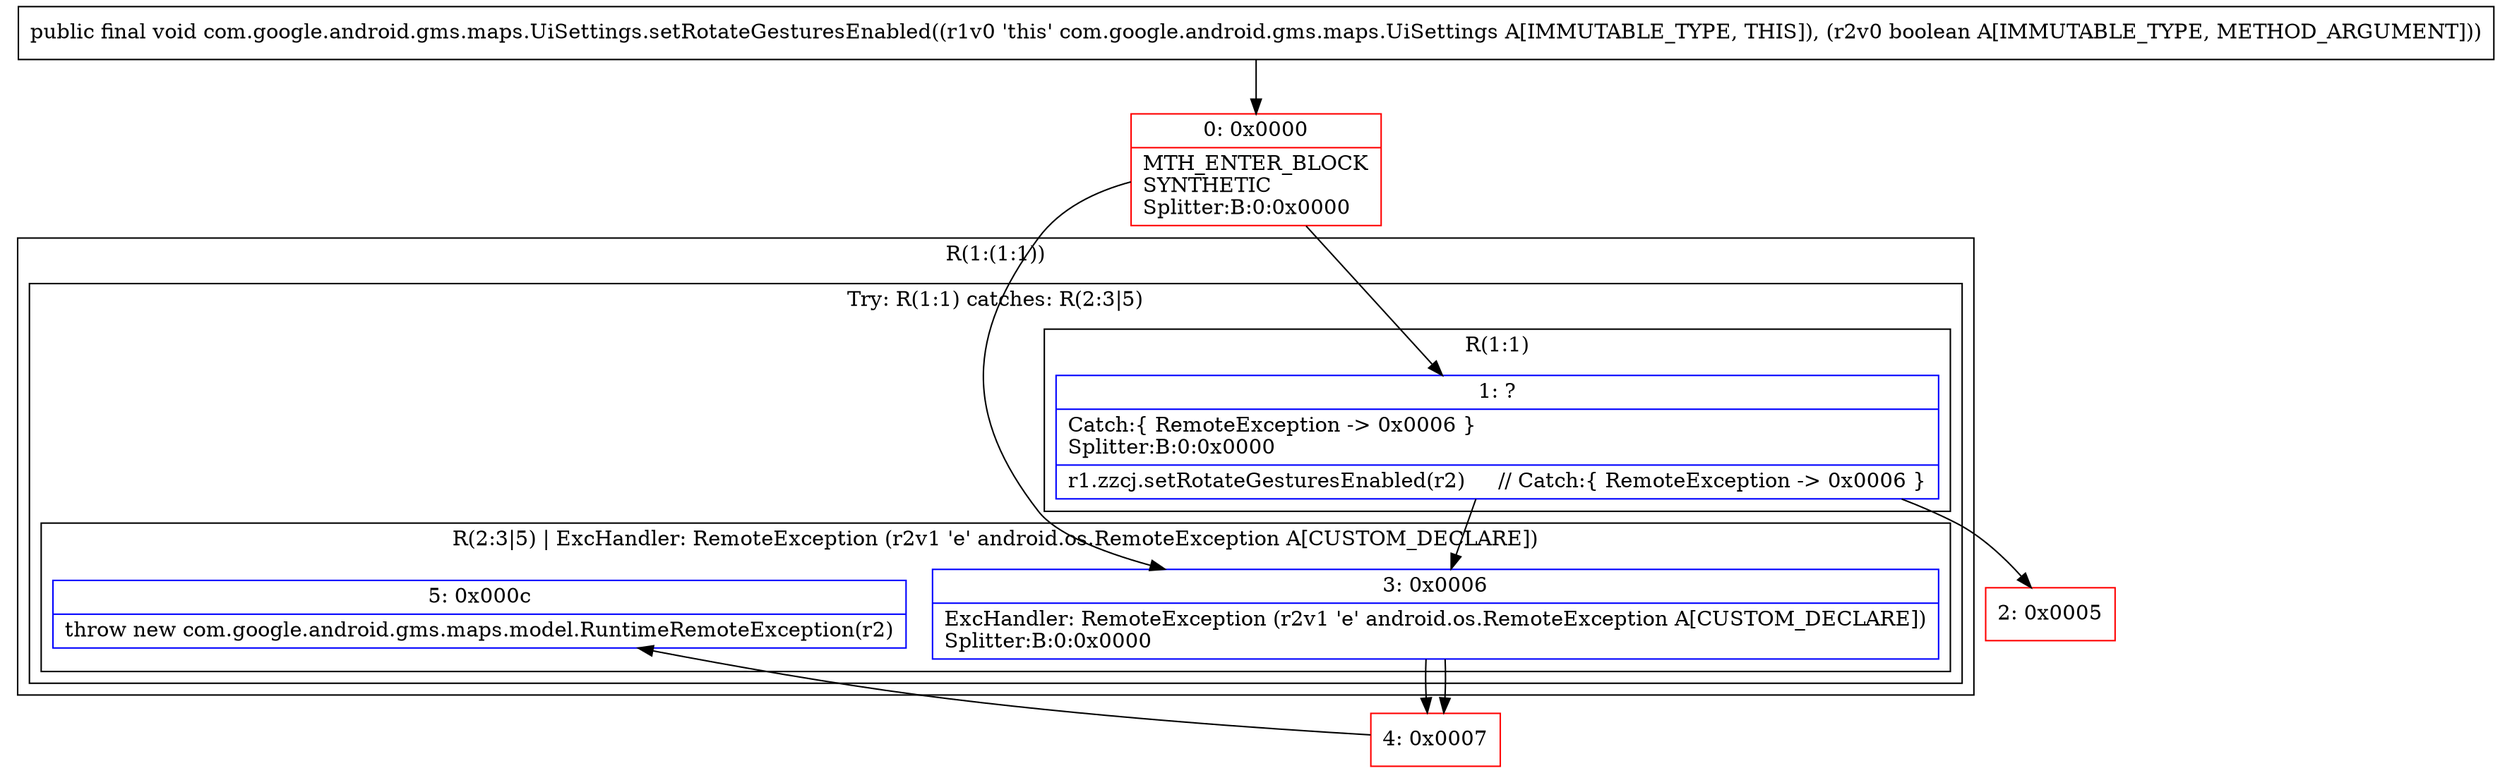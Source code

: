 digraph "CFG forcom.google.android.gms.maps.UiSettings.setRotateGesturesEnabled(Z)V" {
subgraph cluster_Region_1267098327 {
label = "R(1:(1:1))";
node [shape=record,color=blue];
subgraph cluster_TryCatchRegion_176088225 {
label = "Try: R(1:1) catches: R(2:3|5)";
node [shape=record,color=blue];
subgraph cluster_Region_980473058 {
label = "R(1:1)";
node [shape=record,color=blue];
Node_1 [shape=record,label="{1\:\ ?|Catch:\{ RemoteException \-\> 0x0006 \}\lSplitter:B:0:0x0000\l|r1.zzcj.setRotateGesturesEnabled(r2)     \/\/ Catch:\{ RemoteException \-\> 0x0006 \}\l}"];
}
subgraph cluster_Region_348064016 {
label = "R(2:3|5) | ExcHandler: RemoteException (r2v1 'e' android.os.RemoteException A[CUSTOM_DECLARE])\l";
node [shape=record,color=blue];
Node_3 [shape=record,label="{3\:\ 0x0006|ExcHandler: RemoteException (r2v1 'e' android.os.RemoteException A[CUSTOM_DECLARE])\lSplitter:B:0:0x0000\l}"];
Node_5 [shape=record,label="{5\:\ 0x000c|throw new com.google.android.gms.maps.model.RuntimeRemoteException(r2)\l}"];
}
}
}
subgraph cluster_Region_348064016 {
label = "R(2:3|5) | ExcHandler: RemoteException (r2v1 'e' android.os.RemoteException A[CUSTOM_DECLARE])\l";
node [shape=record,color=blue];
Node_3 [shape=record,label="{3\:\ 0x0006|ExcHandler: RemoteException (r2v1 'e' android.os.RemoteException A[CUSTOM_DECLARE])\lSplitter:B:0:0x0000\l}"];
Node_5 [shape=record,label="{5\:\ 0x000c|throw new com.google.android.gms.maps.model.RuntimeRemoteException(r2)\l}"];
}
Node_0 [shape=record,color=red,label="{0\:\ 0x0000|MTH_ENTER_BLOCK\lSYNTHETIC\lSplitter:B:0:0x0000\l}"];
Node_2 [shape=record,color=red,label="{2\:\ 0x0005}"];
Node_4 [shape=record,color=red,label="{4\:\ 0x0007}"];
MethodNode[shape=record,label="{public final void com.google.android.gms.maps.UiSettings.setRotateGesturesEnabled((r1v0 'this' com.google.android.gms.maps.UiSettings A[IMMUTABLE_TYPE, THIS]), (r2v0 boolean A[IMMUTABLE_TYPE, METHOD_ARGUMENT])) }"];
MethodNode -> Node_0;
Node_1 -> Node_2;
Node_1 -> Node_3;
Node_3 -> Node_4;
Node_3 -> Node_4;
Node_0 -> Node_1;
Node_0 -> Node_3;
Node_4 -> Node_5;
}

